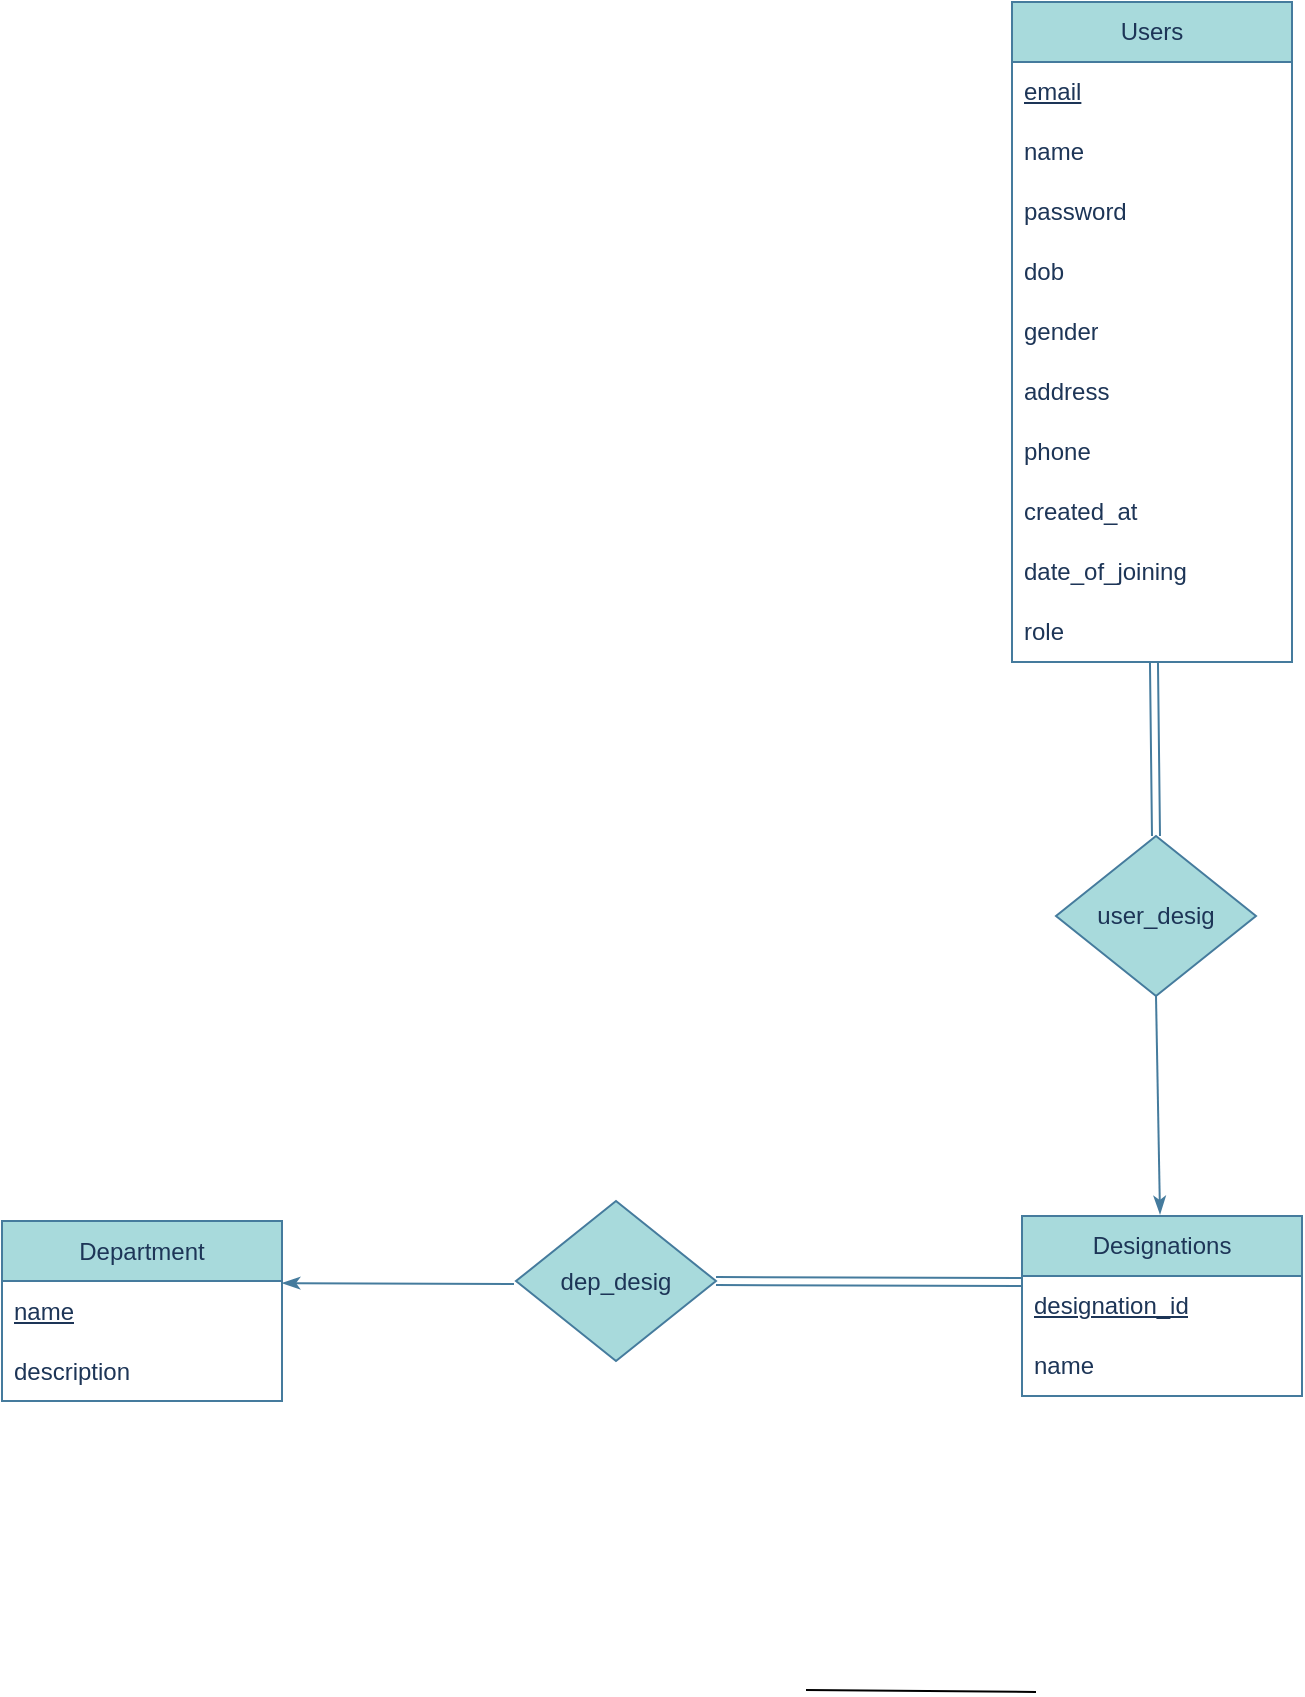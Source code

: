 <mxfile version="28.0.6">
  <diagram id="R2lEEEUBdFMjLlhIrx00" name="Page-1">
    <mxGraphModel dx="1426" dy="877" grid="0" gridSize="10" guides="1" tooltips="1" connect="1" arrows="1" fold="1" page="1" pageScale="1" pageWidth="850" pageHeight="1100" background="#ffffff" math="0" shadow="0" extFonts="Permanent Marker^https://fonts.googleapis.com/css?family=Permanent+Marker">
      <root>
        <mxCell id="0" />
        <mxCell id="1" parent="0" />
        <mxCell id="K7V90jLZHaB1dauYskEz-1" value="Department" style="swimlane;fontStyle=0;childLayout=stackLayout;horizontal=1;startSize=30;horizontalStack=0;resizeParent=1;resizeParentMax=0;resizeLast=0;collapsible=1;marginBottom=0;whiteSpace=wrap;html=1;labelBackgroundColor=none;fillColor=#A8DADC;strokeColor=#457B9D;fontColor=#1D3557;" parent="1" vertex="1">
          <mxGeometry x="90" y="657.537" width="140" height="90" as="geometry" />
        </mxCell>
        <mxCell id="K7V90jLZHaB1dauYskEz-2" value="&lt;u&gt;name&lt;/u&gt;" style="text;strokeColor=none;fillColor=none;align=left;verticalAlign=middle;spacingLeft=4;spacingRight=4;overflow=hidden;points=[[0,0.5],[1,0.5]];portConstraint=eastwest;rotatable=0;whiteSpace=wrap;html=1;labelBackgroundColor=none;fontColor=#1D3557;" parent="K7V90jLZHaB1dauYskEz-1" vertex="1">
          <mxGeometry y="30" width="140" height="30" as="geometry" />
        </mxCell>
        <mxCell id="MmyKu-79kuC_rAEiR_kB-3" value="description" style="text;strokeColor=none;fillColor=none;align=left;verticalAlign=middle;spacingLeft=4;spacingRight=4;overflow=hidden;points=[[0,0.5],[1,0.5]];portConstraint=eastwest;rotatable=0;whiteSpace=wrap;html=1;labelBackgroundColor=none;fontColor=#1D3557;" parent="K7V90jLZHaB1dauYskEz-1" vertex="1">
          <mxGeometry y="60" width="140" height="30" as="geometry" />
        </mxCell>
        <mxCell id="K7V90jLZHaB1dauYskEz-3" value="Designations" style="swimlane;fontStyle=0;childLayout=stackLayout;horizontal=1;startSize=30;horizontalStack=0;resizeParent=1;resizeParentMax=0;resizeLast=0;collapsible=1;marginBottom=0;whiteSpace=wrap;html=1;labelBackgroundColor=none;fillColor=#A8DADC;strokeColor=#457B9D;fontColor=#1D3557;" parent="1" vertex="1">
          <mxGeometry x="600" y="654.997" width="140" height="90" as="geometry" />
        </mxCell>
        <mxCell id="K7V90jLZHaB1dauYskEz-4" value="&lt;u&gt;designation_id&lt;/u&gt;" style="text;strokeColor=none;fillColor=none;align=left;verticalAlign=middle;spacingLeft=4;spacingRight=4;overflow=hidden;points=[[0,0.5],[1,0.5]];portConstraint=eastwest;rotatable=0;whiteSpace=wrap;html=1;labelBackgroundColor=none;fontColor=#1D3557;" parent="K7V90jLZHaB1dauYskEz-3" vertex="1">
          <mxGeometry y="30" width="140" height="30" as="geometry" />
        </mxCell>
        <mxCell id="MmyKu-79kuC_rAEiR_kB-1" value="name" style="text;strokeColor=none;fillColor=none;align=left;verticalAlign=middle;spacingLeft=4;spacingRight=4;overflow=hidden;points=[[0,0.5],[1,0.5]];portConstraint=eastwest;rotatable=0;whiteSpace=wrap;html=1;labelBackgroundColor=none;fontColor=#1D3557;" parent="K7V90jLZHaB1dauYskEz-3" vertex="1">
          <mxGeometry y="60" width="140" height="30" as="geometry" />
        </mxCell>
        <mxCell id="D4D3-fdMUUapWtL3Jbo_-3" value="" style="endArrow=none;html=1;rounded=0;exitX=1.014;exitY=-0.018;exitDx=0;exitDy=0;exitPerimeter=0;entryX=0;entryY=1;entryDx=0;entryDy=0;entryPerimeter=0;" parent="1" edge="1">
          <mxGeometry width="50" height="50" relative="1" as="geometry">
            <mxPoint x="492" y="892" as="sourcePoint" />
            <mxPoint x="607" y="893" as="targetPoint" />
          </mxGeometry>
        </mxCell>
        <mxCell id="D4D3-fdMUUapWtL3Jbo_-4" value="" style="endArrow=none;html=1;rounded=0;fontFamily=Helvetica;fontSize=12;fontColor=default;exitX=1.029;exitY=0.067;exitDx=0;exitDy=0;exitPerimeter=0;labelBackgroundColor=none;strokeColor=#457B9D;startArrow=classicThin;startFill=1;" parent="1" edge="1">
          <mxGeometry width="50" height="50" relative="1" as="geometry">
            <mxPoint x="230" y="688.54" as="sourcePoint" />
            <mxPoint x="346" y="689" as="targetPoint" />
          </mxGeometry>
        </mxCell>
        <mxCell id="D4D3-fdMUUapWtL3Jbo_-6" value="" style="endArrow=none;html=1;rounded=0;fontFamily=Helvetica;fontSize=12;fontColor=default;exitX=1;exitY=0.5;exitDx=0;exitDy=0;labelBackgroundColor=none;strokeColor=#457B9D;entryX=0;entryY=0.1;entryDx=0;entryDy=0;entryPerimeter=0;shape=link;" parent="1" source="D4D3-fdMUUapWtL3Jbo_-7" target="K7V90jLZHaB1dauYskEz-4" edge="1">
          <mxGeometry width="50" height="50" relative="1" as="geometry">
            <mxPoint x="452.667" y="687.132" as="sourcePoint" />
            <mxPoint x="594" y="661" as="targetPoint" />
          </mxGeometry>
        </mxCell>
        <mxCell id="D4D3-fdMUUapWtL3Jbo_-7" value="dep_desig" style="rhombus;whiteSpace=wrap;html=1;labelBackgroundColor=none;fillColor=#A8DADC;strokeColor=#457B9D;fontColor=#1D3557;" parent="1" vertex="1">
          <mxGeometry x="347" y="647.54" width="100" height="80" as="geometry" />
        </mxCell>
        <mxCell id="MmyKu-79kuC_rAEiR_kB-15" value="user_desig" style="rhombus;whiteSpace=wrap;html=1;labelBackgroundColor=none;fillColor=#A8DADC;strokeColor=#457B9D;fontColor=#1D3557;" parent="1" vertex="1">
          <mxGeometry x="617" y="465" width="100" height="80" as="geometry" />
        </mxCell>
        <mxCell id="MmyKu-79kuC_rAEiR_kB-19" value="" style="endArrow=none;html=1;rounded=0;fontFamily=Helvetica;fontSize=12;fontColor=default;labelBackgroundColor=none;strokeColor=#457B9D;startArrow=classicThin;startFill=1;entryX=0.5;entryY=1;entryDx=0;entryDy=0;" parent="1" target="MmyKu-79kuC_rAEiR_kB-15" edge="1">
          <mxGeometry width="50" height="50" relative="1" as="geometry">
            <mxPoint x="669" y="654" as="sourcePoint" />
            <mxPoint x="387" y="681.46" as="targetPoint" />
          </mxGeometry>
        </mxCell>
        <mxCell id="MmyKu-79kuC_rAEiR_kB-21" value="" style="endArrow=none;html=1;rounded=0;fontFamily=Helvetica;fontSize=12;fontColor=default;exitX=0.5;exitY=0;exitDx=0;exitDy=0;labelBackgroundColor=none;strokeColor=#457B9D;entryX=0.507;entryY=1;entryDx=0;entryDy=0;entryPerimeter=0;shape=link;" parent="1" source="MmyKu-79kuC_rAEiR_kB-15" edge="1">
          <mxGeometry width="50" height="50" relative="1" as="geometry">
            <mxPoint x="663" y="416" as="sourcePoint" />
            <mxPoint x="665.98" y="378" as="targetPoint" />
          </mxGeometry>
        </mxCell>
        <mxCell id="2c1fv9FppRYMGKefIooz-1" value="Users" style="swimlane;fontStyle=0;childLayout=stackLayout;horizontal=1;startSize=30;horizontalStack=0;resizeParent=1;resizeParentMax=0;resizeLast=0;collapsible=1;marginBottom=0;whiteSpace=wrap;html=1;labelBackgroundColor=none;fillColor=#A8DADC;strokeColor=#457B9D;fontColor=#1D3557;" vertex="1" parent="1">
          <mxGeometry x="595" y="48" width="140" height="330" as="geometry" />
        </mxCell>
        <mxCell id="2c1fv9FppRYMGKefIooz-2" value="&lt;font&gt;&lt;u&gt;email&lt;/u&gt;&lt;/font&gt;" style="text;strokeColor=none;fillColor=none;align=left;verticalAlign=middle;spacingLeft=4;spacingRight=4;overflow=hidden;points=[[0,0.5],[1,0.5]];portConstraint=eastwest;rotatable=0;whiteSpace=wrap;html=1;labelBackgroundColor=none;fontColor=#1D3557;" vertex="1" parent="2c1fv9FppRYMGKefIooz-1">
          <mxGeometry y="30" width="140" height="30" as="geometry" />
        </mxCell>
        <mxCell id="2c1fv9FppRYMGKefIooz-3" value="name" style="text;strokeColor=none;fillColor=none;align=left;verticalAlign=middle;spacingLeft=4;spacingRight=4;overflow=hidden;points=[[0,0.5],[1,0.5]];portConstraint=eastwest;rotatable=0;whiteSpace=wrap;html=1;labelBackgroundColor=none;fontColor=#1D3557;" vertex="1" parent="2c1fv9FppRYMGKefIooz-1">
          <mxGeometry y="60" width="140" height="30" as="geometry" />
        </mxCell>
        <mxCell id="2c1fv9FppRYMGKefIooz-4" value="password" style="text;strokeColor=none;fillColor=none;align=left;verticalAlign=middle;spacingLeft=4;spacingRight=4;overflow=hidden;points=[[0,0.5],[1,0.5]];portConstraint=eastwest;rotatable=0;whiteSpace=wrap;html=1;labelBackgroundColor=none;fontColor=#1D3557;" vertex="1" parent="2c1fv9FppRYMGKefIooz-1">
          <mxGeometry y="90" width="140" height="30" as="geometry" />
        </mxCell>
        <mxCell id="2c1fv9FppRYMGKefIooz-5" value="dob" style="text;strokeColor=none;fillColor=none;align=left;verticalAlign=middle;spacingLeft=4;spacingRight=4;overflow=hidden;points=[[0,0.5],[1,0.5]];portConstraint=eastwest;rotatable=0;whiteSpace=wrap;html=1;labelBackgroundColor=none;fontColor=#1D3557;" vertex="1" parent="2c1fv9FppRYMGKefIooz-1">
          <mxGeometry y="120" width="140" height="30" as="geometry" />
        </mxCell>
        <mxCell id="2c1fv9FppRYMGKefIooz-6" value="gender" style="text;strokeColor=none;fillColor=none;align=left;verticalAlign=middle;spacingLeft=4;spacingRight=4;overflow=hidden;points=[[0,0.5],[1,0.5]];portConstraint=eastwest;rotatable=0;whiteSpace=wrap;html=1;labelBackgroundColor=none;fontColor=#1D3557;" vertex="1" parent="2c1fv9FppRYMGKefIooz-1">
          <mxGeometry y="150" width="140" height="30" as="geometry" />
        </mxCell>
        <mxCell id="2c1fv9FppRYMGKefIooz-7" value="address" style="text;strokeColor=none;fillColor=none;align=left;verticalAlign=middle;spacingLeft=4;spacingRight=4;overflow=hidden;points=[[0,0.5],[1,0.5]];portConstraint=eastwest;rotatable=0;whiteSpace=wrap;html=1;labelBackgroundColor=none;fontColor=#1D3557;" vertex="1" parent="2c1fv9FppRYMGKefIooz-1">
          <mxGeometry y="180" width="140" height="30" as="geometry" />
        </mxCell>
        <mxCell id="2c1fv9FppRYMGKefIooz-8" value="phone" style="text;strokeColor=none;fillColor=none;align=left;verticalAlign=middle;spacingLeft=4;spacingRight=4;overflow=hidden;points=[[0,0.5],[1,0.5]];portConstraint=eastwest;rotatable=0;whiteSpace=wrap;html=1;labelBackgroundColor=none;fontColor=#1D3557;" vertex="1" parent="2c1fv9FppRYMGKefIooz-1">
          <mxGeometry y="210" width="140" height="30" as="geometry" />
        </mxCell>
        <mxCell id="2c1fv9FppRYMGKefIooz-9" value="created_at" style="text;strokeColor=none;fillColor=none;align=left;verticalAlign=middle;spacingLeft=4;spacingRight=4;overflow=hidden;points=[[0,0.5],[1,0.5]];portConstraint=eastwest;rotatable=0;whiteSpace=wrap;html=1;labelBackgroundColor=none;fontColor=#1D3557;" vertex="1" parent="2c1fv9FppRYMGKefIooz-1">
          <mxGeometry y="240" width="140" height="30" as="geometry" />
        </mxCell>
        <mxCell id="2c1fv9FppRYMGKefIooz-10" value="date_of_joining" style="text;strokeColor=none;fillColor=none;align=left;verticalAlign=middle;spacingLeft=4;spacingRight=4;overflow=hidden;points=[[0,0.5],[1,0.5]];portConstraint=eastwest;rotatable=0;whiteSpace=wrap;html=1;labelBackgroundColor=none;fontColor=#1D3557;" vertex="1" parent="2c1fv9FppRYMGKefIooz-1">
          <mxGeometry y="270" width="140" height="30" as="geometry" />
        </mxCell>
        <mxCell id="2c1fv9FppRYMGKefIooz-11" value="role" style="text;strokeColor=none;fillColor=none;align=left;verticalAlign=middle;spacingLeft=4;spacingRight=4;overflow=hidden;points=[[0,0.5],[1,0.5]];portConstraint=eastwest;rotatable=0;whiteSpace=wrap;html=1;labelBackgroundColor=none;fontColor=#1D3557;" vertex="1" parent="2c1fv9FppRYMGKefIooz-1">
          <mxGeometry y="300" width="140" height="30" as="geometry" />
        </mxCell>
      </root>
    </mxGraphModel>
  </diagram>
</mxfile>
